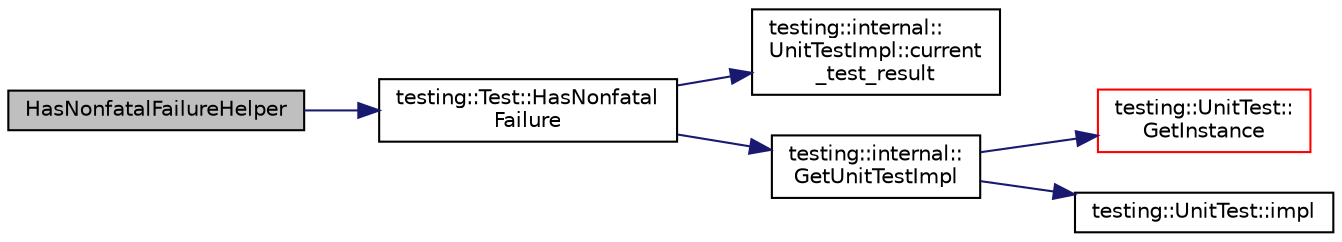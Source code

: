 digraph "HasNonfatalFailureHelper"
{
 // INTERACTIVE_SVG=YES
 // LATEX_PDF_SIZE
  bgcolor="transparent";
  edge [fontname="Helvetica",fontsize="10",labelfontname="Helvetica",labelfontsize="10"];
  node [fontname="Helvetica",fontsize="10",shape=record];
  rankdir="LR";
  Node1 [label="HasNonfatalFailureHelper",height=0.2,width=0.4,color="black", fillcolor="grey75", style="filled", fontcolor="black",tooltip=" "];
  Node1 -> Node2 [color="midnightblue",fontsize="10",style="solid",fontname="Helvetica"];
  Node2 [label="testing::Test::HasNonfatal\lFailure",height=0.2,width=0.4,color="black",URL="$df/d69/classtesting_1_1_test.html#a015d02d8208675a344c7fc42c14838b7",tooltip=" "];
  Node2 -> Node3 [color="midnightblue",fontsize="10",style="solid",fontname="Helvetica"];
  Node3 [label="testing::internal::\lUnitTestImpl::current\l_test_result",height=0.2,width=0.4,color="black",URL="$d7/dda/classtesting_1_1internal_1_1_unit_test_impl.html#a385bee93ae6043262a860574aa59ba1a",tooltip=" "];
  Node2 -> Node4 [color="midnightblue",fontsize="10",style="solid",fontname="Helvetica"];
  Node4 [label="testing::internal::\lGetUnitTestImpl",height=0.2,width=0.4,color="black",URL="$d0/da7/namespacetesting_1_1internal.html#a3ae874a4030c4aa27d77d67bf08d9e1d",tooltip=" "];
  Node4 -> Node5 [color="midnightblue",fontsize="10",style="solid",fontname="Helvetica"];
  Node5 [label="testing::UnitTest::\lGetInstance",height=0.2,width=0.4,color="red",URL="$d7/d47/classtesting_1_1_unit_test.html#ad200090b11104aca39f25043701886cf",tooltip=" "];
  Node4 -> Node7 [color="midnightblue",fontsize="10",style="solid",fontname="Helvetica"];
  Node7 [label="testing::UnitTest::impl",height=0.2,width=0.4,color="black",URL="$d7/d47/classtesting_1_1_unit_test.html#a7fc0e26510d98598fc6632b7e66a281d",tooltip=" "];
}
